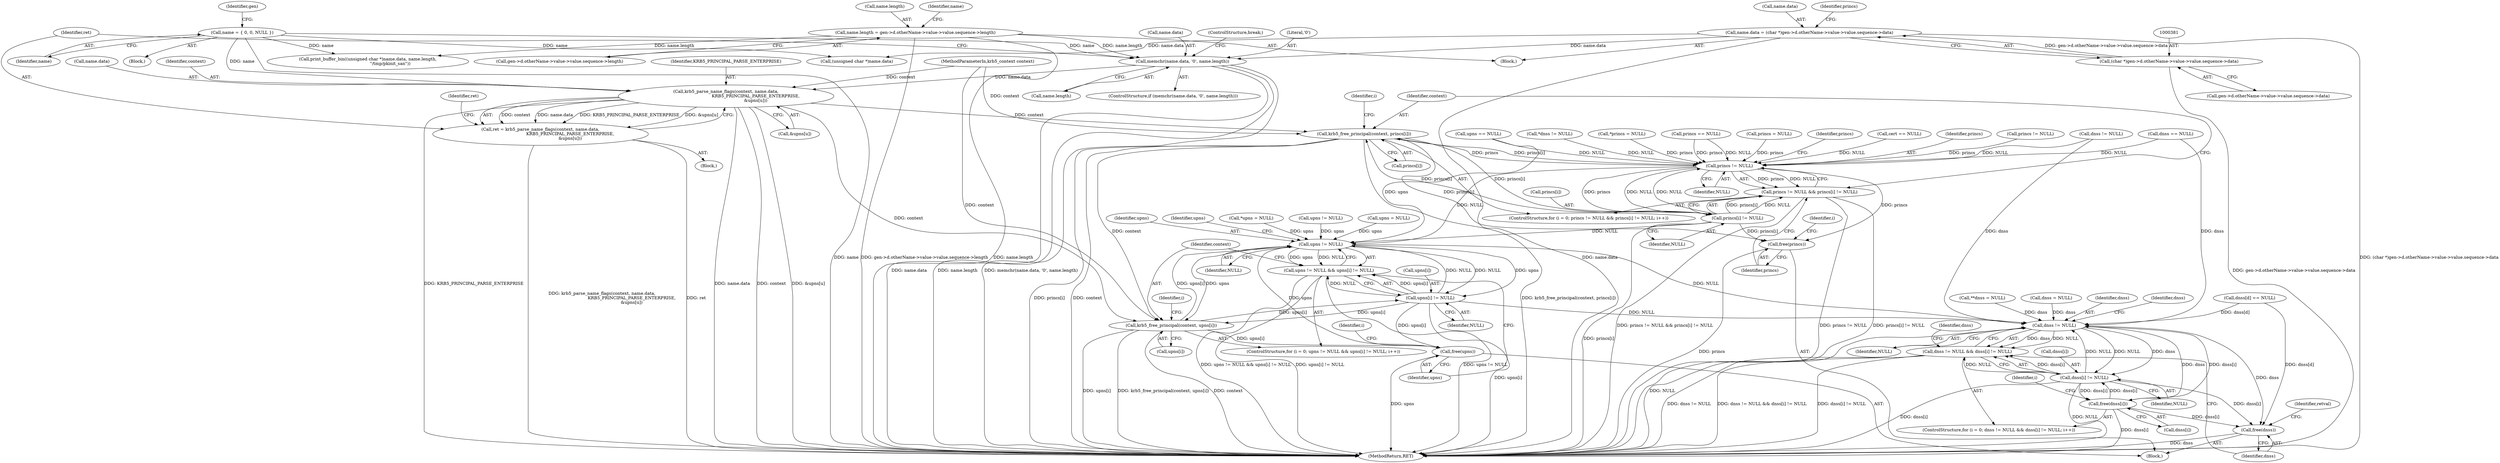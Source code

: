 digraph "0_krb5_50fe4074f188c2d4da0c421e96553acea8378db2@API" {
"1000466" [label="(Call,memchr(name.data, '\0', name.length))"];
"1000376" [label="(Call,name.data = (char *)gen->d.otherName->value->value.sequence->data)"];
"1000380" [label="(Call,(char *)gen->d.otherName->value->value.sequence->data)"];
"1000346" [label="(Call,name = { 0, 0, NULL })"];
"1000359" [label="(Call,name.length = gen->d.otherName->value->value.sequence->length)"];
"1000477" [label="(Call,krb5_parse_name_flags(context, name.data,\n                                            KRB5_PRINCIPAL_PARSE_ENTERPRISE,\n                                            &upns[u]))"];
"1000475" [label="(Call,ret = krb5_parse_name_flags(context, name.data,\n                                            KRB5_PRINCIPAL_PARSE_ENTERPRISE,\n                                            &upns[u]))"];
"1000654" [label="(Call,krb5_free_principal(context, princs[i]))"];
"1000644" [label="(Call,princs != NULL)"];
"1000643" [label="(Call,princs != NULL && princs[i] != NULL)"];
"1000647" [label="(Call,princs[i] != NULL)"];
"1000659" [label="(Call,free(princs))"];
"1000666" [label="(Call,upns != NULL)"];
"1000665" [label="(Call,upns != NULL && upns[i] != NULL)"];
"1000669" [label="(Call,upns[i] != NULL)"];
"1000676" [label="(Call,krb5_free_principal(context, upns[i]))"];
"1000681" [label="(Call,free(upns))"];
"1000688" [label="(Call,dnss != NULL)"];
"1000687" [label="(Call,dnss != NULL && dnss[i] != NULL)"];
"1000691" [label="(Call,dnss[i] != NULL)"];
"1000698" [label="(Call,free(dnss[i]))"];
"1000702" [label="(Call,free(dnss))"];
"1000483" [label="(Call,&upns[u])"];
"1000685" [label="(Identifier,i)"];
"1000693" [label="(Identifier,dnss)"];
"1000478" [label="(Identifier,context)"];
"1000415" [label="(Call,(unsigned char *)name.data)"];
"1000139" [label="(Call,*upns = NULL)"];
"1000378" [label="(Identifier,name)"];
"1000376" [label="(Call,name.data = (char *)gen->d.otherName->value->value.sequence->data)"];
"1000695" [label="(Identifier,NULL)"];
"1000474" [label="(ControlStructure,break;)"];
"1000470" [label="(Literal,'\0')"];
"1000626" [label="(Call,*dnss != NULL)"];
"1000135" [label="(Call,*princs = NULL)"];
"1000477" [label="(Call,krb5_parse_name_flags(context, name.data,\n                                            KRB5_PRINCIPAL_PARSE_ENTERPRISE,\n                                            &upns[u]))"];
"1000660" [label="(Identifier,princs)"];
"1000677" [label="(Identifier,context)"];
"1000380" [label="(Call,(char *)gen->d.otherName->value->value.sequence->data)"];
"1000606" [label="(Call,upns != NULL)"];
"1000646" [label="(Identifier,NULL)"];
"1000143" [label="(Call,**dnss = NULL)"];
"1000699" [label="(Call,dnss[i])"];
"1000363" [label="(Call,gen->d.otherName->value->value.sequence->length)"];
"1000282" [label="(Call,princs == NULL)"];
"1000688" [label="(Call,dnss != NULL)"];
"1000682" [label="(Identifier,upns)"];
"1000670" [label="(Call,upns[i])"];
"1000344" [label="(Block,)"];
"1000678" [label="(Call,upns[i])"];
"1000665" [label="(Call,upns != NULL && upns[i] != NULL)"];
"1000661" [label="(ControlStructure,for (i = 0; upns != NULL && upns[i] != NULL; i++))"];
"1000659" [label="(Call,free(princs))"];
"1000635" [label="(Call,dnss = NULL)"];
"1000690" [label="(Identifier,NULL)"];
"1000689" [label="(Identifier,dnss)"];
"1000414" [label="(Call,print_buffer_bin((unsigned char *)name.data, name.length,\n                                 \"/tmp/pkinit_san\"))"];
"1000465" [label="(ControlStructure,if (memchr(name.data, '\0', name.length)))"];
"1000698" [label="(Call,free(dnss[i]))"];
"1000669" [label="(Call,upns[i] != NULL)"];
"1000687" [label="(Call,dnss != NULL && dnss[i] != NULL)"];
"1000666" [label="(Call,upns != NULL)"];
"1000476" [label="(Identifier,ret)"];
"1000488" [label="(Identifier,ret)"];
"1000676" [label="(Call,krb5_free_principal(context, upns[i]))"];
"1000111" [label="(Block,)"];
"1000683" [label="(ControlStructure,for (i = 0; dnss != NULL && dnss[i] != NULL; i++))"];
"1000655" [label="(Identifier,context)"];
"1000482" [label="(Identifier,KRB5_PRINCIPAL_PARSE_ENTERPRISE)"];
"1000601" [label="(Call,princs = NULL)"];
"1000360" [label="(Call,name.length)"];
"1000656" [label="(Call,princs[i])"];
"1000557" [label="(Call,dnss[d] == NULL)"];
"1000464" [label="(Block,)"];
"1000681" [label="(Call,free(upns))"];
"1000479" [label="(Call,name.data)"];
"1000663" [label="(Identifier,i)"];
"1000466" [label="(Call,memchr(name.data, '\0', name.length))"];
"1000667" [label="(Identifier,upns)"];
"1000623" [label="(Call,dnss != NULL)"];
"1000649" [label="(Identifier,princs)"];
"1000475" [label="(Call,ret = krb5_parse_name_flags(context, name.data,\n                                            KRB5_PRINCIPAL_PARSE_ENTERPRISE,\n                                            &upns[u]))"];
"1000382" [label="(Call,gen->d.otherName->value->value.sequence->data)"];
"1000647" [label="(Call,princs[i] != NULL)"];
"1000700" [label="(Identifier,dnss)"];
"1000671" [label="(Identifier,upns)"];
"1000703" [label="(Identifier,dnss)"];
"1000648" [label="(Call,princs[i])"];
"1000692" [label="(Call,dnss[i])"];
"1000668" [label="(Identifier,NULL)"];
"1000210" [label="(Call,cert == NULL)"];
"1000639" [label="(ControlStructure,for (i = 0; princs != NULL && princs[i] != NULL; i++))"];
"1000654" [label="(Call,krb5_free_principal(context, princs[i]))"];
"1000651" [label="(Identifier,NULL)"];
"1000357" [label="(Block,)"];
"1000359" [label="(Call,name.length = gen->d.otherName->value->value.sequence->length)"];
"1000675" [label="(Identifier,i)"];
"1000697" [label="(Identifier,i)"];
"1000104" [label="(MethodParameterIn,krb5_context context)"];
"1000467" [label="(Call,name.data)"];
"1000702" [label="(Call,free(dnss))"];
"1000673" [label="(Identifier,NULL)"];
"1000644" [label="(Call,princs != NULL)"];
"1000691" [label="(Call,dnss[i] != NULL)"];
"1000706" [label="(MethodReturn,RET)"];
"1000304" [label="(Call,upns == NULL)"];
"1000471" [label="(Call,name.length)"];
"1000346" [label="(Call,name = { 0, 0, NULL })"];
"1000618" [label="(Call,upns = NULL)"];
"1000347" [label="(Identifier,name)"];
"1000643" [label="(Call,princs != NULL && princs[i] != NULL)"];
"1000398" [label="(Identifier,princs)"];
"1000705" [label="(Identifier,retval)"];
"1000645" [label="(Identifier,princs)"];
"1000589" [label="(Call,princs != NULL)"];
"1000377" [label="(Call,name.data)"];
"1000349" [label="(Identifier,gen)"];
"1000653" [label="(Identifier,i)"];
"1000327" [label="(Call,dnss == NULL)"];
"1000466" -> "1000465"  [label="AST: "];
"1000466" -> "1000471"  [label="CFG: "];
"1000467" -> "1000466"  [label="AST: "];
"1000470" -> "1000466"  [label="AST: "];
"1000471" -> "1000466"  [label="AST: "];
"1000474" -> "1000466"  [label="CFG: "];
"1000476" -> "1000466"  [label="CFG: "];
"1000466" -> "1000706"  [label="DDG: name.data"];
"1000466" -> "1000706"  [label="DDG: name.length"];
"1000466" -> "1000706"  [label="DDG: memchr(name.data, '\0', name.length)"];
"1000376" -> "1000466"  [label="DDG: name.data"];
"1000346" -> "1000466"  [label="DDG: name"];
"1000359" -> "1000466"  [label="DDG: name.length"];
"1000466" -> "1000477"  [label="DDG: name.data"];
"1000376" -> "1000357"  [label="AST: "];
"1000376" -> "1000380"  [label="CFG: "];
"1000377" -> "1000376"  [label="AST: "];
"1000380" -> "1000376"  [label="AST: "];
"1000398" -> "1000376"  [label="CFG: "];
"1000376" -> "1000706"  [label="DDG: name.data"];
"1000376" -> "1000706"  [label="DDG: (char *)gen->d.otherName->value->value.sequence->data"];
"1000380" -> "1000376"  [label="DDG: gen->d.otherName->value->value.sequence->data"];
"1000376" -> "1000415"  [label="DDG: name.data"];
"1000380" -> "1000382"  [label="CFG: "];
"1000381" -> "1000380"  [label="AST: "];
"1000382" -> "1000380"  [label="AST: "];
"1000380" -> "1000706"  [label="DDG: gen->d.otherName->value->value.sequence->data"];
"1000346" -> "1000344"  [label="AST: "];
"1000346" -> "1000347"  [label="CFG: "];
"1000347" -> "1000346"  [label="AST: "];
"1000349" -> "1000346"  [label="CFG: "];
"1000346" -> "1000706"  [label="DDG: name"];
"1000346" -> "1000415"  [label="DDG: name"];
"1000346" -> "1000414"  [label="DDG: name"];
"1000346" -> "1000477"  [label="DDG: name"];
"1000359" -> "1000357"  [label="AST: "];
"1000359" -> "1000363"  [label="CFG: "];
"1000360" -> "1000359"  [label="AST: "];
"1000363" -> "1000359"  [label="AST: "];
"1000378" -> "1000359"  [label="CFG: "];
"1000359" -> "1000706"  [label="DDG: name.length"];
"1000359" -> "1000706"  [label="DDG: gen->d.otherName->value->value.sequence->length"];
"1000359" -> "1000414"  [label="DDG: name.length"];
"1000477" -> "1000475"  [label="AST: "];
"1000477" -> "1000483"  [label="CFG: "];
"1000478" -> "1000477"  [label="AST: "];
"1000479" -> "1000477"  [label="AST: "];
"1000482" -> "1000477"  [label="AST: "];
"1000483" -> "1000477"  [label="AST: "];
"1000475" -> "1000477"  [label="CFG: "];
"1000477" -> "1000706"  [label="DDG: &upns[u]"];
"1000477" -> "1000706"  [label="DDG: name.data"];
"1000477" -> "1000706"  [label="DDG: context"];
"1000477" -> "1000706"  [label="DDG: KRB5_PRINCIPAL_PARSE_ENTERPRISE"];
"1000477" -> "1000475"  [label="DDG: context"];
"1000477" -> "1000475"  [label="DDG: name.data"];
"1000477" -> "1000475"  [label="DDG: KRB5_PRINCIPAL_PARSE_ENTERPRISE"];
"1000477" -> "1000475"  [label="DDG: &upns[u]"];
"1000104" -> "1000477"  [label="DDG: context"];
"1000477" -> "1000654"  [label="DDG: context"];
"1000477" -> "1000676"  [label="DDG: context"];
"1000475" -> "1000464"  [label="AST: "];
"1000476" -> "1000475"  [label="AST: "];
"1000488" -> "1000475"  [label="CFG: "];
"1000475" -> "1000706"  [label="DDG: ret"];
"1000475" -> "1000706"  [label="DDG: krb5_parse_name_flags(context, name.data,\n                                            KRB5_PRINCIPAL_PARSE_ENTERPRISE,\n                                            &upns[u])"];
"1000654" -> "1000639"  [label="AST: "];
"1000654" -> "1000656"  [label="CFG: "];
"1000655" -> "1000654"  [label="AST: "];
"1000656" -> "1000654"  [label="AST: "];
"1000653" -> "1000654"  [label="CFG: "];
"1000654" -> "1000706"  [label="DDG: princs[i]"];
"1000654" -> "1000706"  [label="DDG: context"];
"1000654" -> "1000706"  [label="DDG: krb5_free_principal(context, princs[i])"];
"1000654" -> "1000644"  [label="DDG: princs[i]"];
"1000654" -> "1000647"  [label="DDG: princs[i]"];
"1000104" -> "1000654"  [label="DDG: context"];
"1000647" -> "1000654"  [label="DDG: princs[i]"];
"1000644" -> "1000654"  [label="DDG: princs"];
"1000654" -> "1000659"  [label="DDG: princs[i]"];
"1000654" -> "1000676"  [label="DDG: context"];
"1000644" -> "1000643"  [label="AST: "];
"1000644" -> "1000646"  [label="CFG: "];
"1000645" -> "1000644"  [label="AST: "];
"1000646" -> "1000644"  [label="AST: "];
"1000649" -> "1000644"  [label="CFG: "];
"1000643" -> "1000644"  [label="CFG: "];
"1000644" -> "1000643"  [label="DDG: princs"];
"1000644" -> "1000643"  [label="DDG: NULL"];
"1000589" -> "1000644"  [label="DDG: princs"];
"1000601" -> "1000644"  [label="DDG: princs"];
"1000135" -> "1000644"  [label="DDG: princs"];
"1000282" -> "1000644"  [label="DDG: princs"];
"1000282" -> "1000644"  [label="DDG: NULL"];
"1000304" -> "1000644"  [label="DDG: NULL"];
"1000327" -> "1000644"  [label="DDG: NULL"];
"1000623" -> "1000644"  [label="DDG: NULL"];
"1000210" -> "1000644"  [label="DDG: NULL"];
"1000647" -> "1000644"  [label="DDG: NULL"];
"1000626" -> "1000644"  [label="DDG: NULL"];
"1000644" -> "1000647"  [label="DDG: princs"];
"1000644" -> "1000647"  [label="DDG: NULL"];
"1000644" -> "1000659"  [label="DDG: princs"];
"1000644" -> "1000666"  [label="DDG: NULL"];
"1000643" -> "1000639"  [label="AST: "];
"1000643" -> "1000647"  [label="CFG: "];
"1000647" -> "1000643"  [label="AST: "];
"1000655" -> "1000643"  [label="CFG: "];
"1000660" -> "1000643"  [label="CFG: "];
"1000643" -> "1000706"  [label="DDG: princs != NULL && princs[i] != NULL"];
"1000643" -> "1000706"  [label="DDG: princs != NULL"];
"1000643" -> "1000706"  [label="DDG: princs[i] != NULL"];
"1000647" -> "1000643"  [label="DDG: princs[i]"];
"1000647" -> "1000643"  [label="DDG: NULL"];
"1000647" -> "1000651"  [label="CFG: "];
"1000648" -> "1000647"  [label="AST: "];
"1000651" -> "1000647"  [label="AST: "];
"1000647" -> "1000706"  [label="DDG: princs[i]"];
"1000647" -> "1000659"  [label="DDG: princs[i]"];
"1000647" -> "1000666"  [label="DDG: NULL"];
"1000659" -> "1000111"  [label="AST: "];
"1000659" -> "1000660"  [label="CFG: "];
"1000660" -> "1000659"  [label="AST: "];
"1000663" -> "1000659"  [label="CFG: "];
"1000659" -> "1000706"  [label="DDG: princs"];
"1000666" -> "1000665"  [label="AST: "];
"1000666" -> "1000668"  [label="CFG: "];
"1000667" -> "1000666"  [label="AST: "];
"1000668" -> "1000666"  [label="AST: "];
"1000671" -> "1000666"  [label="CFG: "];
"1000665" -> "1000666"  [label="CFG: "];
"1000666" -> "1000665"  [label="DDG: upns"];
"1000666" -> "1000665"  [label="DDG: NULL"];
"1000606" -> "1000666"  [label="DDG: upns"];
"1000676" -> "1000666"  [label="DDG: upns[i]"];
"1000304" -> "1000666"  [label="DDG: upns"];
"1000139" -> "1000666"  [label="DDG: upns"];
"1000618" -> "1000666"  [label="DDG: upns"];
"1000669" -> "1000666"  [label="DDG: NULL"];
"1000666" -> "1000669"  [label="DDG: upns"];
"1000666" -> "1000669"  [label="DDG: NULL"];
"1000666" -> "1000676"  [label="DDG: upns"];
"1000666" -> "1000681"  [label="DDG: upns"];
"1000666" -> "1000688"  [label="DDG: NULL"];
"1000665" -> "1000661"  [label="AST: "];
"1000665" -> "1000669"  [label="CFG: "];
"1000669" -> "1000665"  [label="AST: "];
"1000677" -> "1000665"  [label="CFG: "];
"1000682" -> "1000665"  [label="CFG: "];
"1000665" -> "1000706"  [label="DDG: upns != NULL"];
"1000665" -> "1000706"  [label="DDG: upns != NULL && upns[i] != NULL"];
"1000665" -> "1000706"  [label="DDG: upns[i] != NULL"];
"1000669" -> "1000665"  [label="DDG: upns[i]"];
"1000669" -> "1000665"  [label="DDG: NULL"];
"1000669" -> "1000673"  [label="CFG: "];
"1000670" -> "1000669"  [label="AST: "];
"1000673" -> "1000669"  [label="AST: "];
"1000669" -> "1000706"  [label="DDG: upns[i]"];
"1000676" -> "1000669"  [label="DDG: upns[i]"];
"1000669" -> "1000676"  [label="DDG: upns[i]"];
"1000669" -> "1000681"  [label="DDG: upns[i]"];
"1000669" -> "1000688"  [label="DDG: NULL"];
"1000676" -> "1000661"  [label="AST: "];
"1000676" -> "1000678"  [label="CFG: "];
"1000677" -> "1000676"  [label="AST: "];
"1000678" -> "1000676"  [label="AST: "];
"1000675" -> "1000676"  [label="CFG: "];
"1000676" -> "1000706"  [label="DDG: upns[i]"];
"1000676" -> "1000706"  [label="DDG: krb5_free_principal(context, upns[i])"];
"1000676" -> "1000706"  [label="DDG: context"];
"1000104" -> "1000676"  [label="DDG: context"];
"1000676" -> "1000681"  [label="DDG: upns[i]"];
"1000681" -> "1000111"  [label="AST: "];
"1000681" -> "1000682"  [label="CFG: "];
"1000682" -> "1000681"  [label="AST: "];
"1000685" -> "1000681"  [label="CFG: "];
"1000681" -> "1000706"  [label="DDG: upns"];
"1000688" -> "1000687"  [label="AST: "];
"1000688" -> "1000690"  [label="CFG: "];
"1000689" -> "1000688"  [label="AST: "];
"1000690" -> "1000688"  [label="AST: "];
"1000693" -> "1000688"  [label="CFG: "];
"1000687" -> "1000688"  [label="CFG: "];
"1000688" -> "1000706"  [label="DDG: NULL"];
"1000688" -> "1000687"  [label="DDG: dnss"];
"1000688" -> "1000687"  [label="DDG: NULL"];
"1000623" -> "1000688"  [label="DDG: dnss"];
"1000327" -> "1000688"  [label="DDG: dnss"];
"1000557" -> "1000688"  [label="DDG: dnss[d]"];
"1000635" -> "1000688"  [label="DDG: dnss"];
"1000143" -> "1000688"  [label="DDG: dnss"];
"1000698" -> "1000688"  [label="DDG: dnss[i]"];
"1000691" -> "1000688"  [label="DDG: NULL"];
"1000688" -> "1000691"  [label="DDG: dnss"];
"1000688" -> "1000691"  [label="DDG: NULL"];
"1000688" -> "1000698"  [label="DDG: dnss"];
"1000688" -> "1000702"  [label="DDG: dnss"];
"1000687" -> "1000683"  [label="AST: "];
"1000687" -> "1000691"  [label="CFG: "];
"1000691" -> "1000687"  [label="AST: "];
"1000700" -> "1000687"  [label="CFG: "];
"1000703" -> "1000687"  [label="CFG: "];
"1000687" -> "1000706"  [label="DDG: dnss != NULL && dnss[i] != NULL"];
"1000687" -> "1000706"  [label="DDG: dnss != NULL"];
"1000687" -> "1000706"  [label="DDG: dnss[i] != NULL"];
"1000691" -> "1000687"  [label="DDG: dnss[i]"];
"1000691" -> "1000687"  [label="DDG: NULL"];
"1000691" -> "1000695"  [label="CFG: "];
"1000692" -> "1000691"  [label="AST: "];
"1000695" -> "1000691"  [label="AST: "];
"1000691" -> "1000706"  [label="DDG: NULL"];
"1000691" -> "1000706"  [label="DDG: dnss[i]"];
"1000698" -> "1000691"  [label="DDG: dnss[i]"];
"1000691" -> "1000698"  [label="DDG: dnss[i]"];
"1000691" -> "1000702"  [label="DDG: dnss[i]"];
"1000698" -> "1000683"  [label="AST: "];
"1000698" -> "1000699"  [label="CFG: "];
"1000699" -> "1000698"  [label="AST: "];
"1000697" -> "1000698"  [label="CFG: "];
"1000698" -> "1000706"  [label="DDG: dnss[i]"];
"1000698" -> "1000702"  [label="DDG: dnss[i]"];
"1000702" -> "1000111"  [label="AST: "];
"1000702" -> "1000703"  [label="CFG: "];
"1000703" -> "1000702"  [label="AST: "];
"1000705" -> "1000702"  [label="CFG: "];
"1000702" -> "1000706"  [label="DDG: dnss"];
"1000557" -> "1000702"  [label="DDG: dnss[d]"];
}
